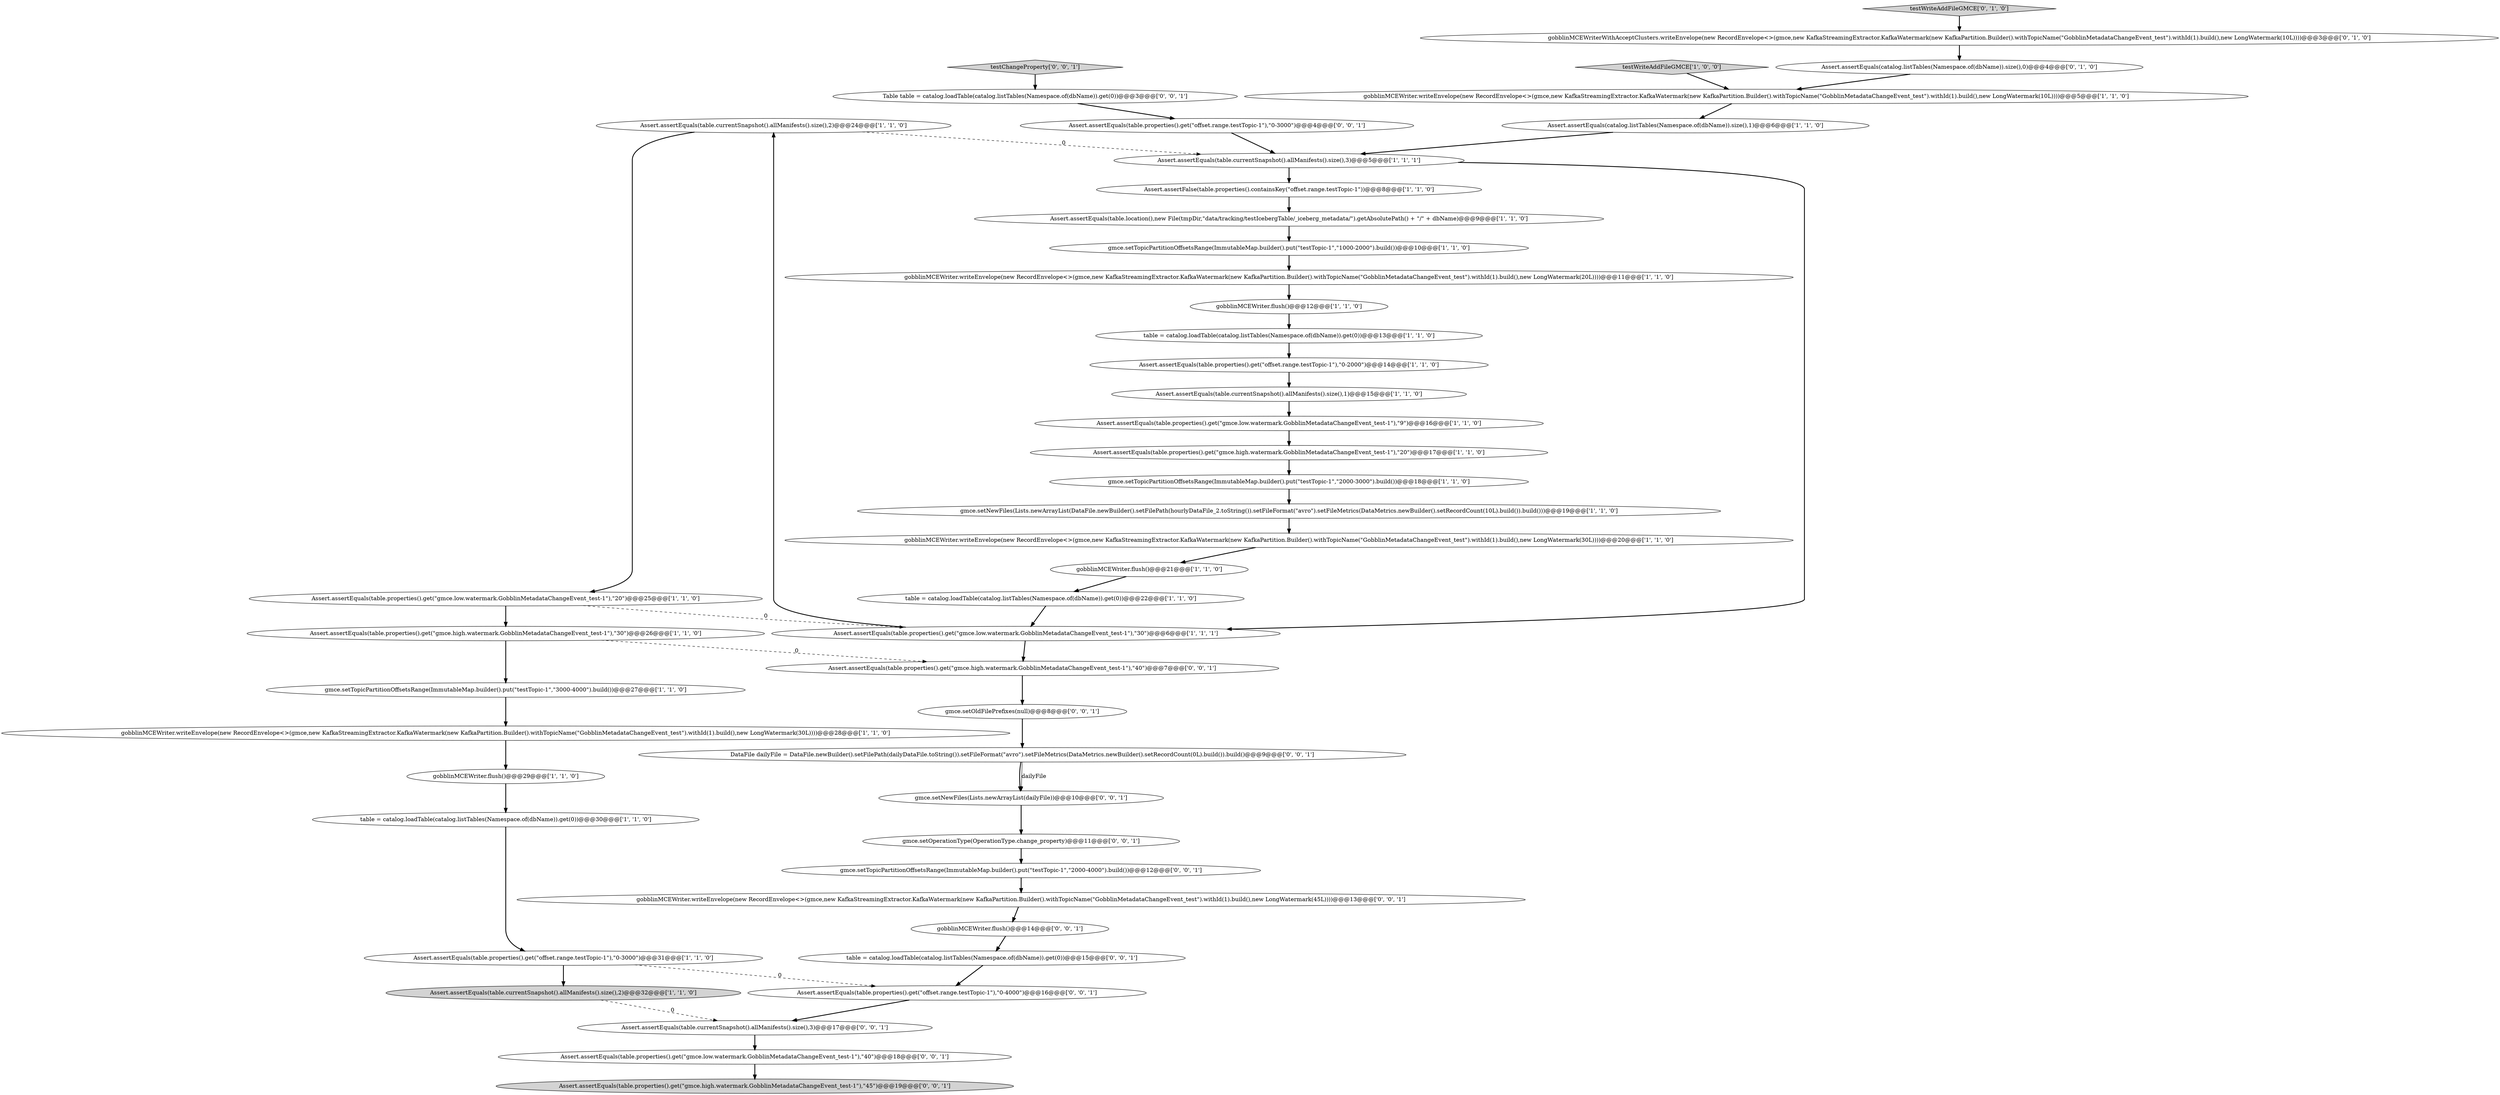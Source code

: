 digraph {
15 [style = filled, label = "Assert.assertEquals(table.currentSnapshot().allManifests().size(),2)@@@24@@@['1', '1', '0']", fillcolor = white, shape = ellipse image = "AAA0AAABBB1BBB"];
24 [style = filled, label = "Assert.assertEquals(table.location(),new File(tmpDir,\"data/tracking/testIcebergTable/_iceberg_metadata/\").getAbsolutePath() + \"/\" + dbName)@@@9@@@['1', '1', '0']", fillcolor = white, shape = ellipse image = "AAA0AAABBB1BBB"];
11 [style = filled, label = "testWriteAddFileGMCE['1', '0', '0']", fillcolor = lightgray, shape = diamond image = "AAA0AAABBB1BBB"];
27 [style = filled, label = "Assert.assertEquals(table.properties().get(\"offset.range.testTopic-1\"),\"0-2000\")@@@14@@@['1', '1', '0']", fillcolor = white, shape = ellipse image = "AAA0AAABBB1BBB"];
6 [style = filled, label = "gobblinMCEWriter.flush()@@@21@@@['1', '1', '0']", fillcolor = white, shape = ellipse image = "AAA0AAABBB1BBB"];
14 [style = filled, label = "gmce.setTopicPartitionOffsetsRange(ImmutableMap.builder().put(\"testTopic-1\",\"2000-3000\").build())@@@18@@@['1', '1', '0']", fillcolor = white, shape = ellipse image = "AAA0AAABBB1BBB"];
30 [style = filled, label = "gobblinMCEWriterWithAcceptClusters.writeEnvelope(new RecordEnvelope<>(gmce,new KafkaStreamingExtractor.KafkaWatermark(new KafkaPartition.Builder().withTopicName(\"GobblinMetadataChangeEvent_test\").withId(1).build(),new LongWatermark(10L))))@@@3@@@['0', '1', '0']", fillcolor = white, shape = ellipse image = "AAA1AAABBB2BBB"];
29 [style = filled, label = "Assert.assertEquals(catalog.listTables(Namespace.of(dbName)).size(),0)@@@4@@@['0', '1', '0']", fillcolor = white, shape = ellipse image = "AAA1AAABBB2BBB"];
4 [style = filled, label = "table = catalog.loadTable(catalog.listTables(Namespace.of(dbName)).get(0))@@@22@@@['1', '1', '0']", fillcolor = white, shape = ellipse image = "AAA0AAABBB1BBB"];
33 [style = filled, label = "Assert.assertEquals(table.properties().get(\"offset.range.testTopic-1\"),\"0-3000\")@@@4@@@['0', '0', '1']", fillcolor = white, shape = ellipse image = "AAA0AAABBB3BBB"];
10 [style = filled, label = "Assert.assertEquals(table.properties().get(\"gmce.high.watermark.GobblinMetadataChangeEvent_test-1\"),\"20\")@@@17@@@['1', '1', '0']", fillcolor = white, shape = ellipse image = "AAA0AAABBB1BBB"];
34 [style = filled, label = "gobblinMCEWriter.flush()@@@14@@@['0', '0', '1']", fillcolor = white, shape = ellipse image = "AAA0AAABBB3BBB"];
3 [style = filled, label = "Assert.assertEquals(table.currentSnapshot().allManifests().size(),1)@@@15@@@['1', '1', '0']", fillcolor = white, shape = ellipse image = "AAA0AAABBB1BBB"];
41 [style = filled, label = "Assert.assertEquals(table.properties().get(\"gmce.high.watermark.GobblinMetadataChangeEvent_test-1\"),\"40\")@@@7@@@['0', '0', '1']", fillcolor = white, shape = ellipse image = "AAA0AAABBB3BBB"];
47 [style = filled, label = "Assert.assertEquals(table.currentSnapshot().allManifests().size(),3)@@@17@@@['0', '0', '1']", fillcolor = white, shape = ellipse image = "AAA0AAABBB3BBB"];
5 [style = filled, label = "gmce.setNewFiles(Lists.newArrayList(DataFile.newBuilder().setFilePath(hourlyDataFile_2.toString()).setFileFormat(\"avro\").setFileMetrics(DataMetrics.newBuilder().setRecordCount(10L).build()).build()))@@@19@@@['1', '1', '0']", fillcolor = white, shape = ellipse image = "AAA0AAABBB1BBB"];
35 [style = filled, label = "DataFile dailyFile = DataFile.newBuilder().setFilePath(dailyDataFile.toString()).setFileFormat(\"avro\").setFileMetrics(DataMetrics.newBuilder().setRecordCount(0L).build()).build()@@@9@@@['0', '0', '1']", fillcolor = white, shape = ellipse image = "AAA0AAABBB3BBB"];
0 [style = filled, label = "Assert.assertEquals(table.properties().get(\"gmce.low.watermark.GobblinMetadataChangeEvent_test-1\"),\"9\")@@@16@@@['1', '1', '0']", fillcolor = white, shape = ellipse image = "AAA0AAABBB1BBB"];
28 [style = filled, label = "Assert.assertFalse(table.properties().containsKey(\"offset.range.testTopic-1\"))@@@8@@@['1', '1', '0']", fillcolor = white, shape = ellipse image = "AAA0AAABBB1BBB"];
19 [style = filled, label = "gobblinMCEWriter.writeEnvelope(new RecordEnvelope<>(gmce,new KafkaStreamingExtractor.KafkaWatermark(new KafkaPartition.Builder().withTopicName(\"GobblinMetadataChangeEvent_test\").withId(1).build(),new LongWatermark(30L))))@@@20@@@['1', '1', '0']", fillcolor = white, shape = ellipse image = "AAA0AAABBB1BBB"];
20 [style = filled, label = "Assert.assertEquals(table.properties().get(\"gmce.low.watermark.GobblinMetadataChangeEvent_test-1\"),\"20\")@@@25@@@['1', '1', '0']", fillcolor = white, shape = ellipse image = "AAA0AAABBB1BBB"];
32 [style = filled, label = "table = catalog.loadTable(catalog.listTables(Namespace.of(dbName)).get(0))@@@15@@@['0', '0', '1']", fillcolor = white, shape = ellipse image = "AAA0AAABBB3BBB"];
17 [style = filled, label = "gobblinMCEWriter.writeEnvelope(new RecordEnvelope<>(gmce,new KafkaStreamingExtractor.KafkaWatermark(new KafkaPartition.Builder().withTopicName(\"GobblinMetadataChangeEvent_test\").withId(1).build(),new LongWatermark(10L))))@@@5@@@['1', '1', '0']", fillcolor = white, shape = ellipse image = "AAA0AAABBB1BBB"];
46 [style = filled, label = "Table table = catalog.loadTable(catalog.listTables(Namespace.of(dbName)).get(0))@@@3@@@['0', '0', '1']", fillcolor = white, shape = ellipse image = "AAA0AAABBB3BBB"];
26 [style = filled, label = "gobblinMCEWriter.flush()@@@29@@@['1', '1', '0']", fillcolor = white, shape = ellipse image = "AAA0AAABBB1BBB"];
7 [style = filled, label = "gobblinMCEWriter.flush()@@@12@@@['1', '1', '0']", fillcolor = white, shape = ellipse image = "AAA0AAABBB1BBB"];
39 [style = filled, label = "gobblinMCEWriter.writeEnvelope(new RecordEnvelope<>(gmce,new KafkaStreamingExtractor.KafkaWatermark(new KafkaPartition.Builder().withTopicName(\"GobblinMetadataChangeEvent_test\").withId(1).build(),new LongWatermark(45L))))@@@13@@@['0', '0', '1']", fillcolor = white, shape = ellipse image = "AAA0AAABBB3BBB"];
40 [style = filled, label = "gmce.setTopicPartitionOffsetsRange(ImmutableMap.builder().put(\"testTopic-1\",\"2000-4000\").build())@@@12@@@['0', '0', '1']", fillcolor = white, shape = ellipse image = "AAA0AAABBB3BBB"];
42 [style = filled, label = "Assert.assertEquals(table.properties().get(\"gmce.high.watermark.GobblinMetadataChangeEvent_test-1\"),\"45\")@@@19@@@['0', '0', '1']", fillcolor = lightgray, shape = ellipse image = "AAA0AAABBB3BBB"];
2 [style = filled, label = "gobblinMCEWriter.writeEnvelope(new RecordEnvelope<>(gmce,new KafkaStreamingExtractor.KafkaWatermark(new KafkaPartition.Builder().withTopicName(\"GobblinMetadataChangeEvent_test\").withId(1).build(),new LongWatermark(20L))))@@@11@@@['1', '1', '0']", fillcolor = white, shape = ellipse image = "AAA0AAABBB1BBB"];
44 [style = filled, label = "gmce.setOldFilePrefixes(null)@@@8@@@['0', '0', '1']", fillcolor = white, shape = ellipse image = "AAA0AAABBB3BBB"];
16 [style = filled, label = "Assert.assertEquals(table.properties().get(\"offset.range.testTopic-1\"),\"0-3000\")@@@31@@@['1', '1', '0']", fillcolor = white, shape = ellipse image = "AAA0AAABBB1BBB"];
37 [style = filled, label = "Assert.assertEquals(table.properties().get(\"gmce.low.watermark.GobblinMetadataChangeEvent_test-1\"),\"40\")@@@18@@@['0', '0', '1']", fillcolor = white, shape = ellipse image = "AAA0AAABBB3BBB"];
38 [style = filled, label = "gmce.setOperationType(OperationType.change_property)@@@11@@@['0', '0', '1']", fillcolor = white, shape = ellipse image = "AAA0AAABBB3BBB"];
31 [style = filled, label = "testWriteAddFileGMCE['0', '1', '0']", fillcolor = lightgray, shape = diamond image = "AAA0AAABBB2BBB"];
12 [style = filled, label = "Assert.assertEquals(table.properties().get(\"gmce.high.watermark.GobblinMetadataChangeEvent_test-1\"),\"30\")@@@26@@@['1', '1', '0']", fillcolor = white, shape = ellipse image = "AAA0AAABBB1BBB"];
36 [style = filled, label = "gmce.setNewFiles(Lists.newArrayList(dailyFile))@@@10@@@['0', '0', '1']", fillcolor = white, shape = ellipse image = "AAA0AAABBB3BBB"];
22 [style = filled, label = "Assert.assertEquals(table.properties().get(\"gmce.low.watermark.GobblinMetadataChangeEvent_test-1\"),\"30\")@@@6@@@['1', '1', '1']", fillcolor = white, shape = ellipse image = "AAA0AAABBB1BBB"];
25 [style = filled, label = "gmce.setTopicPartitionOffsetsRange(ImmutableMap.builder().put(\"testTopic-1\",\"1000-2000\").build())@@@10@@@['1', '1', '0']", fillcolor = white, shape = ellipse image = "AAA0AAABBB1BBB"];
13 [style = filled, label = "table = catalog.loadTable(catalog.listTables(Namespace.of(dbName)).get(0))@@@30@@@['1', '1', '0']", fillcolor = white, shape = ellipse image = "AAA0AAABBB1BBB"];
1 [style = filled, label = "Assert.assertEquals(catalog.listTables(Namespace.of(dbName)).size(),1)@@@6@@@['1', '1', '0']", fillcolor = white, shape = ellipse image = "AAA0AAABBB1BBB"];
18 [style = filled, label = "table = catalog.loadTable(catalog.listTables(Namespace.of(dbName)).get(0))@@@13@@@['1', '1', '0']", fillcolor = white, shape = ellipse image = "AAA0AAABBB1BBB"];
43 [style = filled, label = "testChangeProperty['0', '0', '1']", fillcolor = lightgray, shape = diamond image = "AAA0AAABBB3BBB"];
21 [style = filled, label = "Assert.assertEquals(table.currentSnapshot().allManifests().size(),2)@@@32@@@['1', '1', '0']", fillcolor = lightgray, shape = ellipse image = "AAA0AAABBB1BBB"];
9 [style = filled, label = "Assert.assertEquals(table.currentSnapshot().allManifests().size(),3)@@@5@@@['1', '1', '1']", fillcolor = white, shape = ellipse image = "AAA0AAABBB1BBB"];
45 [style = filled, label = "Assert.assertEquals(table.properties().get(\"offset.range.testTopic-1\"),\"0-4000\")@@@16@@@['0', '0', '1']", fillcolor = white, shape = ellipse image = "AAA0AAABBB3BBB"];
23 [style = filled, label = "gmce.setTopicPartitionOffsetsRange(ImmutableMap.builder().put(\"testTopic-1\",\"3000-4000\").build())@@@27@@@['1', '1', '0']", fillcolor = white, shape = ellipse image = "AAA0AAABBB1BBB"];
8 [style = filled, label = "gobblinMCEWriter.writeEnvelope(new RecordEnvelope<>(gmce,new KafkaStreamingExtractor.KafkaWatermark(new KafkaPartition.Builder().withTopicName(\"GobblinMetadataChangeEvent_test\").withId(1).build(),new LongWatermark(30L))))@@@28@@@['1', '1', '0']", fillcolor = white, shape = ellipse image = "AAA0AAABBB1BBB"];
14->5 [style = bold, label=""];
9->22 [style = bold, label=""];
5->19 [style = bold, label=""];
16->45 [style = dashed, label="0"];
19->6 [style = bold, label=""];
1->9 [style = bold, label=""];
6->4 [style = bold, label=""];
35->36 [style = solid, label="dailyFile"];
26->13 [style = bold, label=""];
38->40 [style = bold, label=""];
39->34 [style = bold, label=""];
2->7 [style = bold, label=""];
25->2 [style = bold, label=""];
27->3 [style = bold, label=""];
8->26 [style = bold, label=""];
41->44 [style = bold, label=""];
7->18 [style = bold, label=""];
43->46 [style = bold, label=""];
22->41 [style = bold, label=""];
32->45 [style = bold, label=""];
45->47 [style = bold, label=""];
4->22 [style = bold, label=""];
12->41 [style = dashed, label="0"];
22->15 [style = bold, label=""];
12->23 [style = bold, label=""];
11->17 [style = bold, label=""];
34->32 [style = bold, label=""];
44->35 [style = bold, label=""];
46->33 [style = bold, label=""];
0->10 [style = bold, label=""];
16->21 [style = bold, label=""];
28->24 [style = bold, label=""];
21->47 [style = dashed, label="0"];
37->42 [style = bold, label=""];
13->16 [style = bold, label=""];
3->0 [style = bold, label=""];
23->8 [style = bold, label=""];
29->17 [style = bold, label=""];
35->36 [style = bold, label=""];
15->20 [style = bold, label=""];
33->9 [style = bold, label=""];
24->25 [style = bold, label=""];
9->28 [style = bold, label=""];
31->30 [style = bold, label=""];
36->38 [style = bold, label=""];
40->39 [style = bold, label=""];
15->9 [style = dashed, label="0"];
18->27 [style = bold, label=""];
47->37 [style = bold, label=""];
10->14 [style = bold, label=""];
20->12 [style = bold, label=""];
20->22 [style = dashed, label="0"];
30->29 [style = bold, label=""];
17->1 [style = bold, label=""];
}
